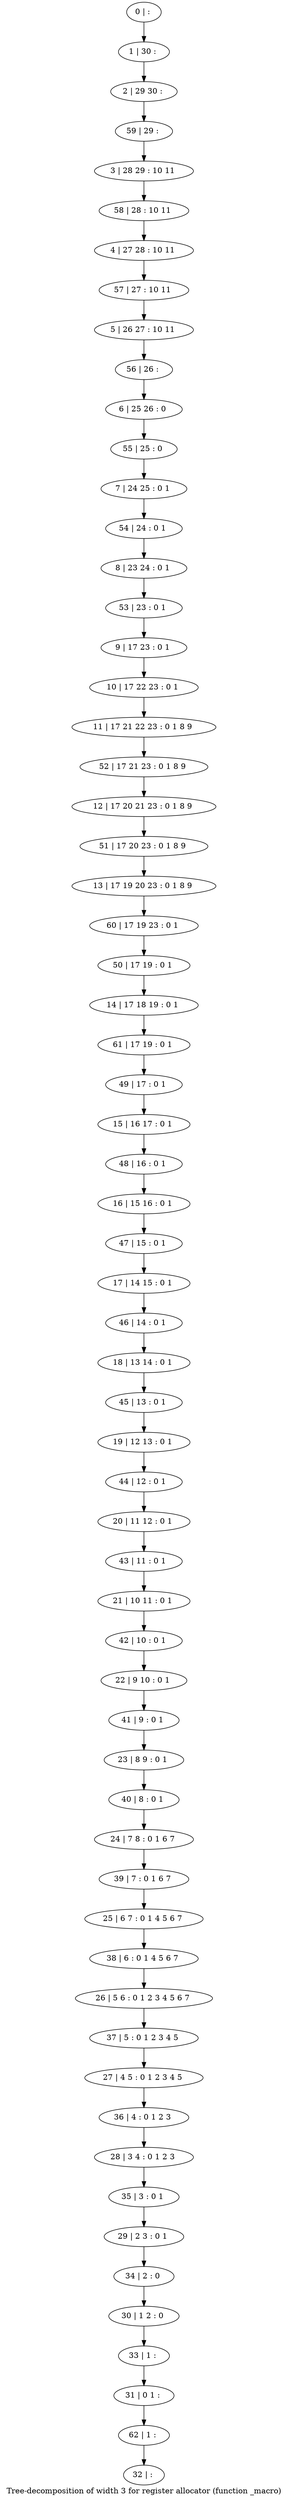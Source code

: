 digraph G {
graph [label="Tree-decomposition of width 3 for register allocator (function _macro)"]
0[label="0 | : "];
1[label="1 | 30 : "];
2[label="2 | 29 30 : "];
3[label="3 | 28 29 : 10 11 "];
4[label="4 | 27 28 : 10 11 "];
5[label="5 | 26 27 : 10 11 "];
6[label="6 | 25 26 : 0 "];
7[label="7 | 24 25 : 0 1 "];
8[label="8 | 23 24 : 0 1 "];
9[label="9 | 17 23 : 0 1 "];
10[label="10 | 17 22 23 : 0 1 "];
11[label="11 | 17 21 22 23 : 0 1 8 9 "];
12[label="12 | 17 20 21 23 : 0 1 8 9 "];
13[label="13 | 17 19 20 23 : 0 1 8 9 "];
14[label="14 | 17 18 19 : 0 1 "];
15[label="15 | 16 17 : 0 1 "];
16[label="16 | 15 16 : 0 1 "];
17[label="17 | 14 15 : 0 1 "];
18[label="18 | 13 14 : 0 1 "];
19[label="19 | 12 13 : 0 1 "];
20[label="20 | 11 12 : 0 1 "];
21[label="21 | 10 11 : 0 1 "];
22[label="22 | 9 10 : 0 1 "];
23[label="23 | 8 9 : 0 1 "];
24[label="24 | 7 8 : 0 1 6 7 "];
25[label="25 | 6 7 : 0 1 4 5 6 7 "];
26[label="26 | 5 6 : 0 1 2 3 4 5 6 7 "];
27[label="27 | 4 5 : 0 1 2 3 4 5 "];
28[label="28 | 3 4 : 0 1 2 3 "];
29[label="29 | 2 3 : 0 1 "];
30[label="30 | 1 2 : 0 "];
31[label="31 | 0 1 : "];
32[label="32 | : "];
33[label="33 | 1 : "];
34[label="34 | 2 : 0 "];
35[label="35 | 3 : 0 1 "];
36[label="36 | 4 : 0 1 2 3 "];
37[label="37 | 5 : 0 1 2 3 4 5 "];
38[label="38 | 6 : 0 1 4 5 6 7 "];
39[label="39 | 7 : 0 1 6 7 "];
40[label="40 | 8 : 0 1 "];
41[label="41 | 9 : 0 1 "];
42[label="42 | 10 : 0 1 "];
43[label="43 | 11 : 0 1 "];
44[label="44 | 12 : 0 1 "];
45[label="45 | 13 : 0 1 "];
46[label="46 | 14 : 0 1 "];
47[label="47 | 15 : 0 1 "];
48[label="48 | 16 : 0 1 "];
49[label="49 | 17 : 0 1 "];
50[label="50 | 17 19 : 0 1 "];
51[label="51 | 17 20 23 : 0 1 8 9 "];
52[label="52 | 17 21 23 : 0 1 8 9 "];
53[label="53 | 23 : 0 1 "];
54[label="54 | 24 : 0 1 "];
55[label="55 | 25 : 0 "];
56[label="56 | 26 : "];
57[label="57 | 27 : 10 11 "];
58[label="58 | 28 : 10 11 "];
59[label="59 | 29 : "];
60[label="60 | 17 19 23 : 0 1 "];
61[label="61 | 17 19 : 0 1 "];
62[label="62 | 1 : "];
0->1 ;
1->2 ;
9->10 ;
10->11 ;
33->31 ;
30->33 ;
34->30 ;
29->34 ;
35->29 ;
28->35 ;
36->28 ;
27->36 ;
37->27 ;
26->37 ;
38->26 ;
25->38 ;
39->25 ;
24->39 ;
40->24 ;
23->40 ;
41->23 ;
22->41 ;
42->22 ;
21->42 ;
43->21 ;
20->43 ;
44->20 ;
19->44 ;
45->19 ;
18->45 ;
46->18 ;
17->46 ;
47->17 ;
16->47 ;
48->16 ;
15->48 ;
49->15 ;
50->14 ;
51->13 ;
12->51 ;
52->12 ;
11->52 ;
53->9 ;
8->53 ;
54->8 ;
7->54 ;
55->7 ;
6->55 ;
56->6 ;
5->56 ;
57->5 ;
4->57 ;
58->4 ;
3->58 ;
59->3 ;
2->59 ;
60->50 ;
13->60 ;
61->49 ;
14->61 ;
62->32 ;
31->62 ;
}
